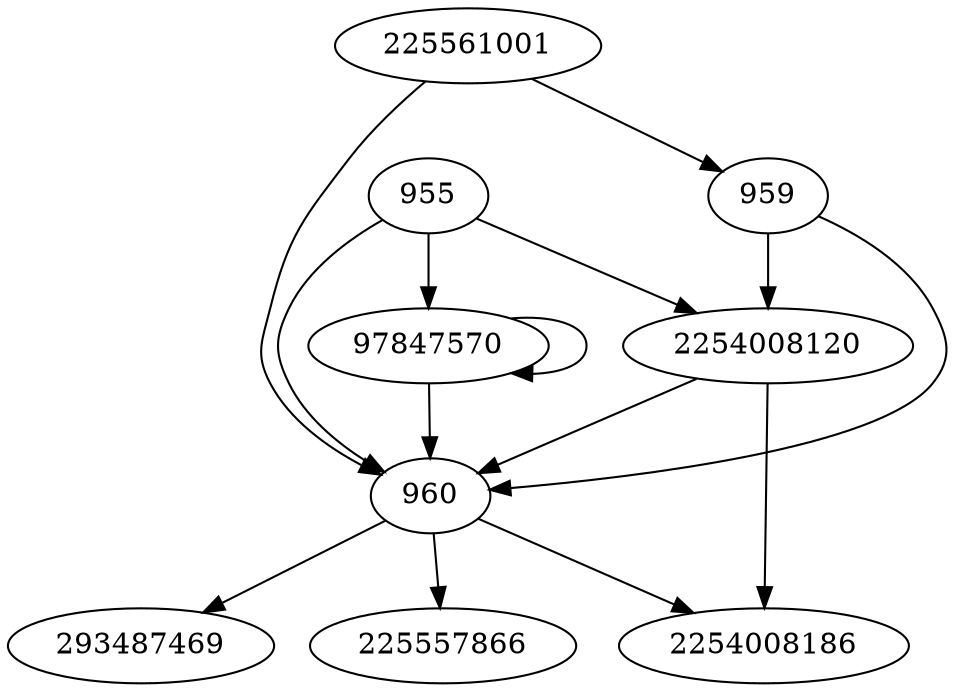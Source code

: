 digraph  {
960;
225561001;
225557866;
293487469;
97847570;
2254008120;
2254008186;
955;
959;
960 -> 2254008186;
960 -> 293487469;
960 -> 225557866;
225561001 -> 959;
225561001 -> 960;
97847570 -> 97847570;
97847570 -> 960;
2254008120 -> 960;
2254008120 -> 2254008186;
955 -> 2254008120;
955 -> 97847570;
955 -> 960;
959 -> 2254008120;
959 -> 960;
}
